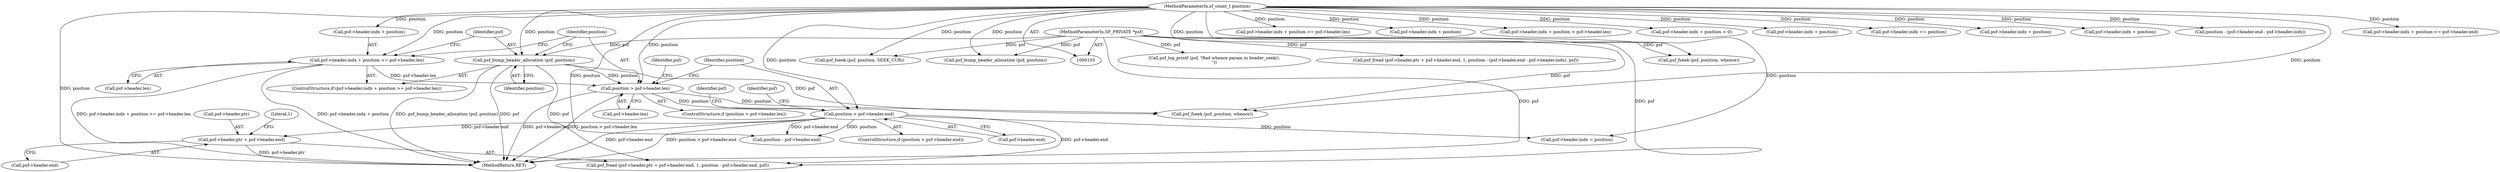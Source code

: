 digraph "0_libsndfile_708e996c87c5fae77b104ccfeb8f6db784c32074_14@pointer" {
"1000158" [label="(Call,psf->header.ptr + psf->header.end)"];
"1000144" [label="(Call,position > psf->header.end)"];
"1000130" [label="(Call,position > psf->header.len)"];
"1000126" [label="(Call,psf_bump_header_allocation (psf, position))"];
"1000104" [label="(MethodParameterIn,SF_PRIVATE *psf)"];
"1000105" [label="(MethodParameterIn,sf_count_t position)"];
"1000113" [label="(Call,psf->header.indx + position >= psf->header.len)"];
"1000139" [label="(Identifier,psf)"];
"1000188" [label="(Call,psf->header.indx + position >= psf->header.len)"];
"1000126" [label="(Call,psf_bump_header_allocation (psf, position))"];
"1000128" [label="(Identifier,position)"];
"1000258" [label="(Call,psf->header.indx + position)"];
"1000334" [label="(Call,psf_log_printf (psf, \"Bad whence param in header_seek().\n\"))"];
"1000257" [label="(Call,psf->header.indx + position > psf->header.len)"];
"1000130" [label="(Call,position > psf->header.len)"];
"1000143" [label="(ControlStructure,if (position > psf->header.end))"];
"1000157" [label="(Call,psf_fread (psf->header.ptr + psf->header.end, 1, position - psf->header.end, psf))"];
"1000205" [label="(Call,psf->header.indx + position < 0)"];
"1000104" [label="(MethodParameterIn,SF_PRIVATE *psf)"];
"1000206" [label="(Call,psf->header.indx + position)"];
"1000248" [label="(Call,psf->header.indx += position)"];
"1000189" [label="(Call,psf->header.indx + position)"];
"1000113" [label="(Call,psf->header.indx + position >= psf->header.len)"];
"1000164" [label="(Call,psf->header.end)"];
"1000138" [label="(Call,psf_fseek (psf, position, whence))"];
"1000169" [label="(Literal,1)"];
"1000146" [label="(Call,psf->header.end)"];
"1000129" [label="(ControlStructure,if (position > psf->header.len))"];
"1000178" [label="(Call,psf->header.indx = position)"];
"1000131" [label="(Identifier,position)"];
"1000159" [label="(Call,psf->header.ptr)"];
"1000127" [label="(Identifier,psf)"];
"1000112" [label="(ControlStructure,if (psf->header.indx + position >= psf->header.len))"];
"1000293" [label="(Call,psf_fread (psf->header.ptr + psf->header.end, 1, position - (psf->header.end - psf->header.indx), psf))"];
"1000235" [label="(Call,psf->header.indx + position)"];
"1000228" [label="(Call,psf_fseek (psf, position, whence))"];
"1000282" [label="(Call,psf_fseek (psf, position, SEEK_CUR))"];
"1000154" [label="(Identifier,psf)"];
"1000201" [label="(Call,psf_bump_header_allocation (psf, position))"];
"1000306" [label="(Call,position - (psf->header.end - psf->header.indx))"];
"1000170" [label="(Call,position - psf->header.end)"];
"1000132" [label="(Call,psf->header.len)"];
"1000114" [label="(Call,psf->header.indx + position)"];
"1000145" [label="(Identifier,position)"];
"1000234" [label="(Call,psf->header.indx + position <= psf->header.end)"];
"1000339" [label="(MethodReturn,RET)"];
"1000105" [label="(MethodParameterIn,sf_count_t position)"];
"1000158" [label="(Call,psf->header.ptr + psf->header.end)"];
"1000121" [label="(Call,psf->header.len)"];
"1000181" [label="(Identifier,psf)"];
"1000144" [label="(Call,position > psf->header.end)"];
"1000158" -> "1000157"  [label="AST: "];
"1000158" -> "1000164"  [label="CFG: "];
"1000159" -> "1000158"  [label="AST: "];
"1000164" -> "1000158"  [label="AST: "];
"1000169" -> "1000158"  [label="CFG: "];
"1000158" -> "1000339"  [label="DDG: psf->header.ptr"];
"1000144" -> "1000158"  [label="DDG: psf->header.end"];
"1000144" -> "1000143"  [label="AST: "];
"1000144" -> "1000146"  [label="CFG: "];
"1000145" -> "1000144"  [label="AST: "];
"1000146" -> "1000144"  [label="AST: "];
"1000154" -> "1000144"  [label="CFG: "];
"1000181" -> "1000144"  [label="CFG: "];
"1000144" -> "1000339"  [label="DDG: position > psf->header.end"];
"1000144" -> "1000339"  [label="DDG: psf->header.end"];
"1000130" -> "1000144"  [label="DDG: position"];
"1000105" -> "1000144"  [label="DDG: position"];
"1000144" -> "1000157"  [label="DDG: psf->header.end"];
"1000144" -> "1000170"  [label="DDG: position"];
"1000144" -> "1000170"  [label="DDG: psf->header.end"];
"1000144" -> "1000178"  [label="DDG: position"];
"1000130" -> "1000129"  [label="AST: "];
"1000130" -> "1000132"  [label="CFG: "];
"1000131" -> "1000130"  [label="AST: "];
"1000132" -> "1000130"  [label="AST: "];
"1000139" -> "1000130"  [label="CFG: "];
"1000145" -> "1000130"  [label="CFG: "];
"1000130" -> "1000339"  [label="DDG: position > psf->header.len"];
"1000130" -> "1000339"  [label="DDG: psf->header.len"];
"1000126" -> "1000130"  [label="DDG: position"];
"1000105" -> "1000130"  [label="DDG: position"];
"1000113" -> "1000130"  [label="DDG: psf->header.len"];
"1000130" -> "1000138"  [label="DDG: position"];
"1000126" -> "1000112"  [label="AST: "];
"1000126" -> "1000128"  [label="CFG: "];
"1000127" -> "1000126"  [label="AST: "];
"1000128" -> "1000126"  [label="AST: "];
"1000131" -> "1000126"  [label="CFG: "];
"1000126" -> "1000339"  [label="DDG: psf_bump_header_allocation (psf, position)"];
"1000126" -> "1000339"  [label="DDG: psf"];
"1000104" -> "1000126"  [label="DDG: psf"];
"1000105" -> "1000126"  [label="DDG: position"];
"1000126" -> "1000138"  [label="DDG: psf"];
"1000126" -> "1000157"  [label="DDG: psf"];
"1000104" -> "1000103"  [label="AST: "];
"1000104" -> "1000339"  [label="DDG: psf"];
"1000104" -> "1000138"  [label="DDG: psf"];
"1000104" -> "1000157"  [label="DDG: psf"];
"1000104" -> "1000201"  [label="DDG: psf"];
"1000104" -> "1000228"  [label="DDG: psf"];
"1000104" -> "1000282"  [label="DDG: psf"];
"1000104" -> "1000293"  [label="DDG: psf"];
"1000104" -> "1000334"  [label="DDG: psf"];
"1000105" -> "1000103"  [label="AST: "];
"1000105" -> "1000339"  [label="DDG: position"];
"1000105" -> "1000113"  [label="DDG: position"];
"1000105" -> "1000114"  [label="DDG: position"];
"1000105" -> "1000138"  [label="DDG: position"];
"1000105" -> "1000170"  [label="DDG: position"];
"1000105" -> "1000178"  [label="DDG: position"];
"1000105" -> "1000188"  [label="DDG: position"];
"1000105" -> "1000189"  [label="DDG: position"];
"1000105" -> "1000201"  [label="DDG: position"];
"1000105" -> "1000205"  [label="DDG: position"];
"1000105" -> "1000206"  [label="DDG: position"];
"1000105" -> "1000228"  [label="DDG: position"];
"1000105" -> "1000234"  [label="DDG: position"];
"1000105" -> "1000235"  [label="DDG: position"];
"1000105" -> "1000248"  [label="DDG: position"];
"1000105" -> "1000257"  [label="DDG: position"];
"1000105" -> "1000258"  [label="DDG: position"];
"1000105" -> "1000282"  [label="DDG: position"];
"1000105" -> "1000306"  [label="DDG: position"];
"1000113" -> "1000112"  [label="AST: "];
"1000113" -> "1000121"  [label="CFG: "];
"1000114" -> "1000113"  [label="AST: "];
"1000121" -> "1000113"  [label="AST: "];
"1000127" -> "1000113"  [label="CFG: "];
"1000131" -> "1000113"  [label="CFG: "];
"1000113" -> "1000339"  [label="DDG: psf->header.indx + position >= psf->header.len"];
"1000113" -> "1000339"  [label="DDG: psf->header.indx + position"];
}
